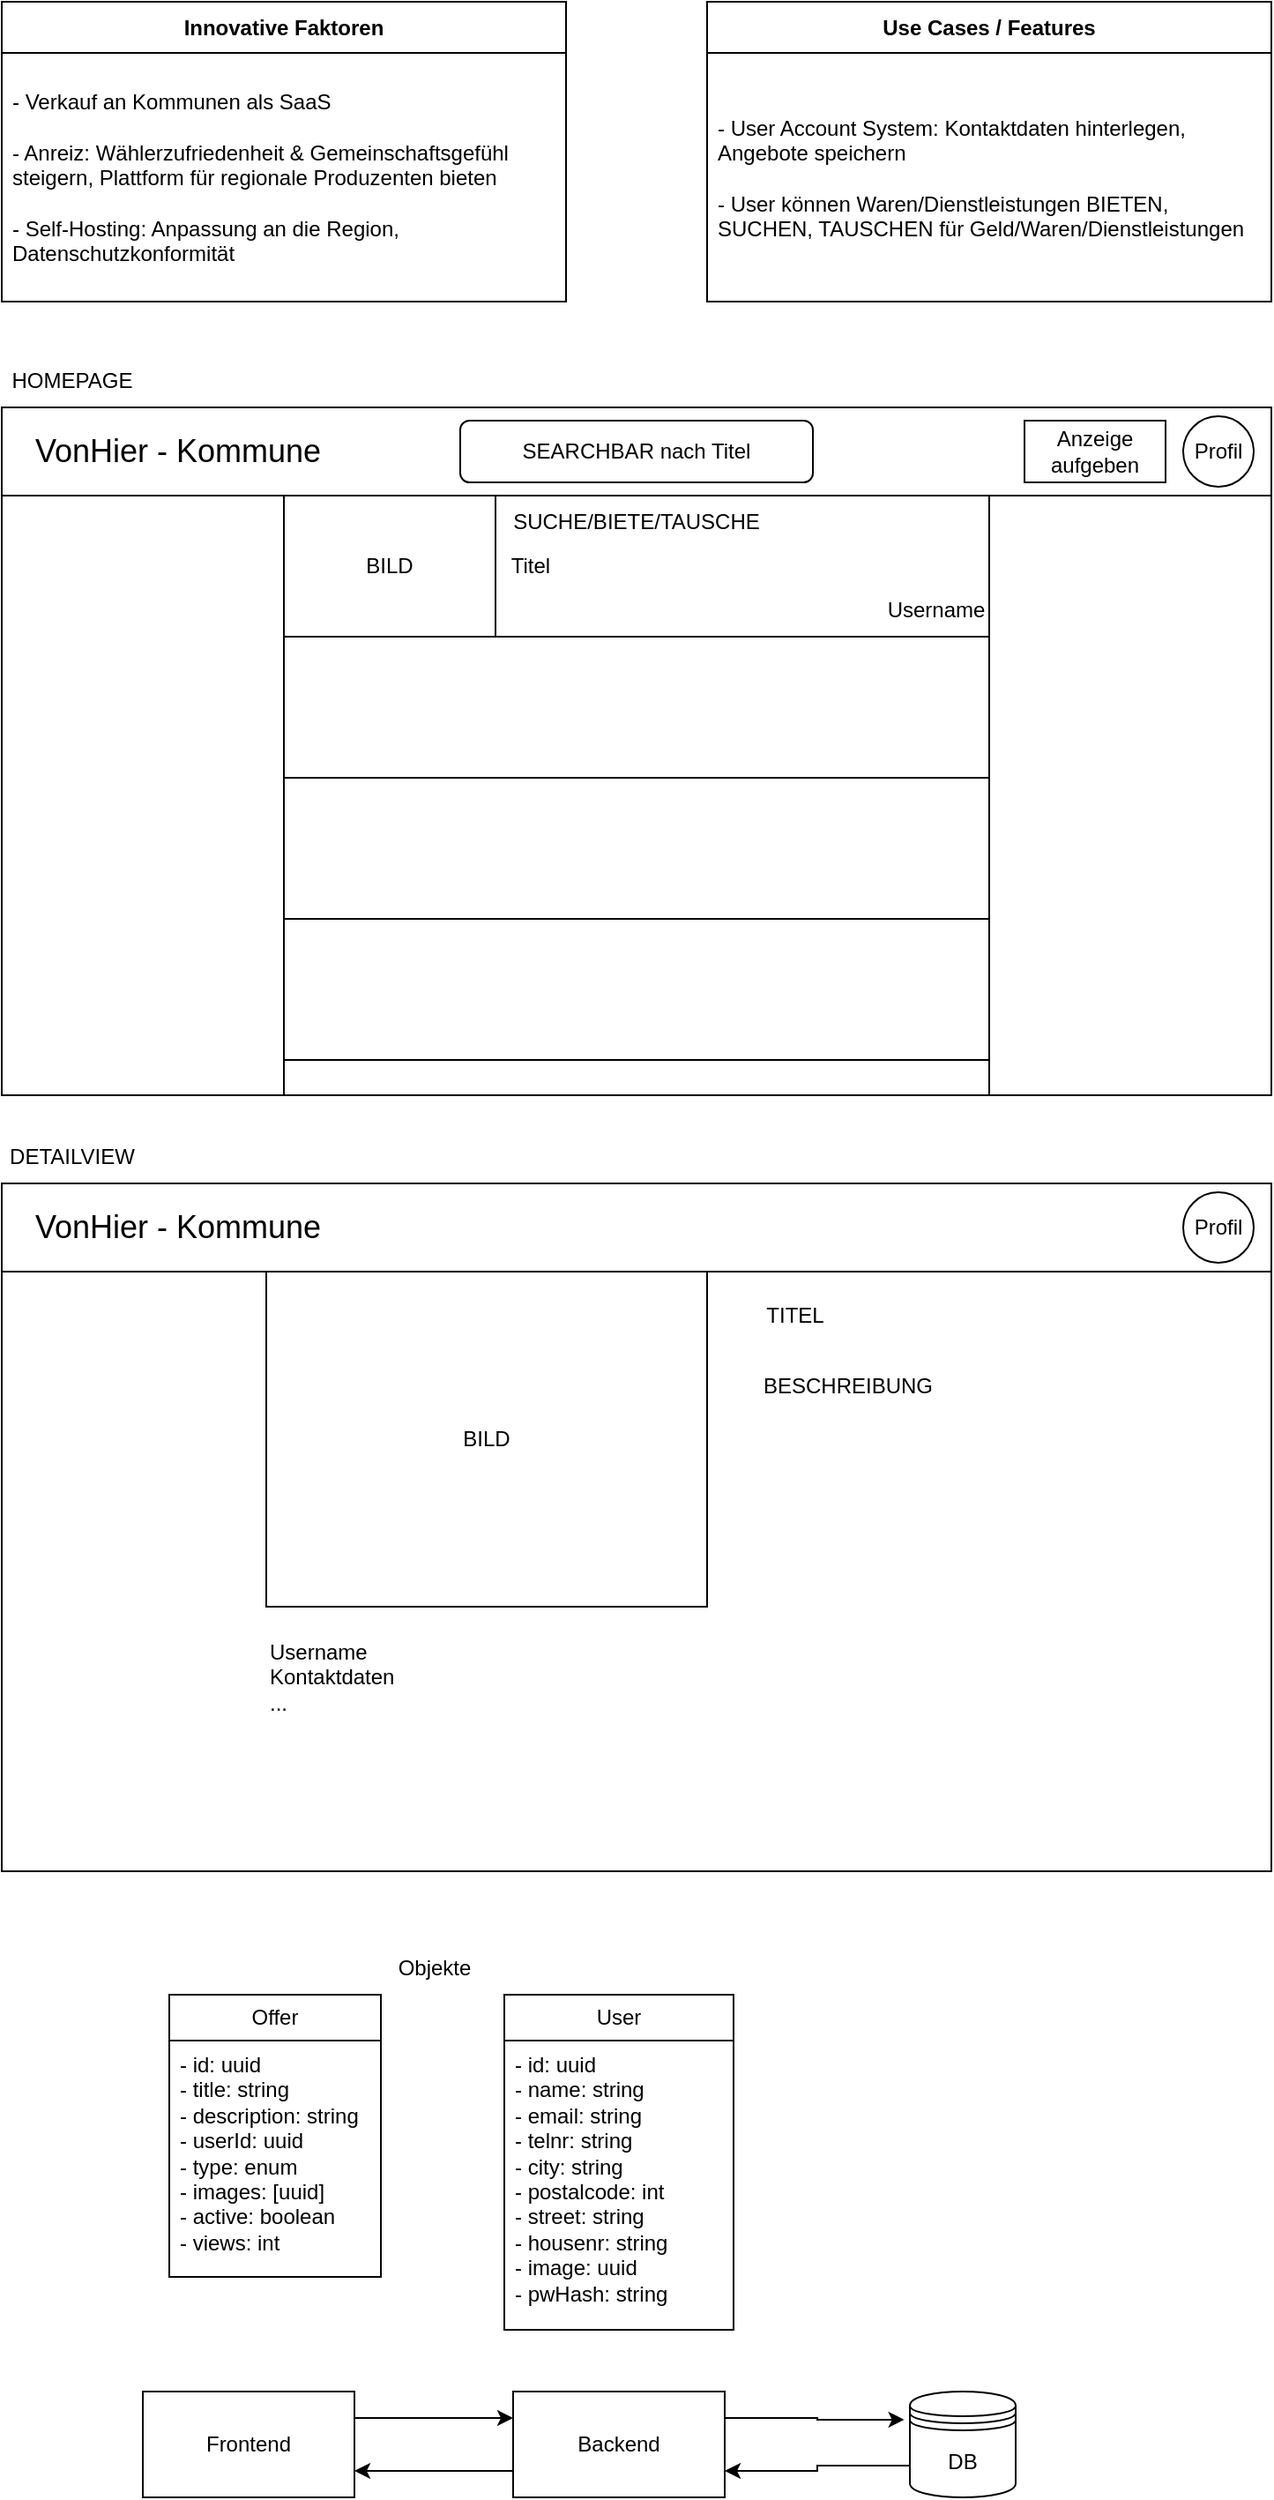 <mxfile version="24.5.5" type="device">
  <diagram name="Seite-1" id="wrgtuain-yFUvVlAA94A">
    <mxGraphModel dx="1502" dy="522" grid="1" gridSize="10" guides="1" tooltips="1" connect="1" arrows="1" fold="1" page="1" pageScale="1" pageWidth="827" pageHeight="1169" math="0" shadow="0">
      <root>
        <mxCell id="0" />
        <mxCell id="1" parent="0" />
        <mxCell id="Eos6X2ovC3lkWwXZqZiY-4" value="Innovative Faktoren" style="swimlane;fontStyle=1;align=center;verticalAlign=middle;childLayout=stackLayout;horizontal=1;startSize=29;horizontalStack=0;resizeParent=1;resizeParentMax=0;resizeLast=0;collapsible=0;marginBottom=0;html=1;whiteSpace=wrap;" parent="1" vertex="1">
          <mxGeometry x="40" y="40" width="320" height="170" as="geometry" />
        </mxCell>
        <mxCell id="Eos6X2ovC3lkWwXZqZiY-5" value="- Verkauf an Kommunen als SaaS&lt;br&gt;&lt;br&gt;- Anreiz: Wählerzufriedenheit &amp;amp; Gemeinschaftsgefühl steigern, Plattform für regionale Produzenten bieten&lt;br&gt;&lt;br&gt;- Self-Hosting: Anpassung an die Region, Datenschutzkonformität" style="text;html=1;strokeColor=none;fillColor=none;align=left;verticalAlign=middle;spacingLeft=4;spacingRight=4;overflow=hidden;rotatable=0;points=[[0,0.5],[1,0.5]];portConstraint=eastwest;whiteSpace=wrap;" parent="Eos6X2ovC3lkWwXZqZiY-4" vertex="1">
          <mxGeometry y="29" width="320" height="141" as="geometry" />
        </mxCell>
        <mxCell id="Eos6X2ovC3lkWwXZqZiY-7" value="Use Cases / Features" style="swimlane;fontStyle=1;align=center;verticalAlign=middle;childLayout=stackLayout;horizontal=1;startSize=29;horizontalStack=0;resizeParent=1;resizeParentMax=0;resizeLast=0;collapsible=0;marginBottom=0;html=1;whiteSpace=wrap;" parent="1" vertex="1">
          <mxGeometry x="440" y="40" width="320" height="170" as="geometry" />
        </mxCell>
        <mxCell id="Eos6X2ovC3lkWwXZqZiY-8" value="- User Account System: Kontaktdaten hinterlegen, Angebote speichern&lt;br&gt;&lt;br&gt;- User können Waren/Dienstleistungen BIETEN, SUCHEN, TAUSCHEN für Geld/Waren/Dienstleistungen" style="text;html=1;strokeColor=none;fillColor=none;align=left;verticalAlign=middle;spacingLeft=4;spacingRight=4;overflow=hidden;rotatable=0;points=[[0,0.5],[1,0.5]];portConstraint=eastwest;whiteSpace=wrap;" parent="Eos6X2ovC3lkWwXZqZiY-7" vertex="1">
          <mxGeometry y="29" width="320" height="141" as="geometry" />
        </mxCell>
        <mxCell id="Eos6X2ovC3lkWwXZqZiY-9" value="" style="rounded=0;whiteSpace=wrap;html=1;" parent="1" vertex="1">
          <mxGeometry x="40" y="270" width="720" height="390" as="geometry" />
        </mxCell>
        <mxCell id="Eos6X2ovC3lkWwXZqZiY-11" value="" style="rounded=0;whiteSpace=wrap;html=1;" parent="1" vertex="1">
          <mxGeometry x="40" y="270" width="720" height="50" as="geometry" />
        </mxCell>
        <mxCell id="Eos6X2ovC3lkWwXZqZiY-10" value="Profil" style="ellipse;whiteSpace=wrap;html=1;aspect=fixed;" parent="1" vertex="1">
          <mxGeometry x="710" y="275" width="40" height="40" as="geometry" />
        </mxCell>
        <mxCell id="Eos6X2ovC3lkWwXZqZiY-13" value="" style="rounded=0;whiteSpace=wrap;html=1;" parent="1" vertex="1">
          <mxGeometry x="200" y="320" width="400" height="80" as="geometry" />
        </mxCell>
        <mxCell id="Eos6X2ovC3lkWwXZqZiY-14" value="" style="rounded=0;whiteSpace=wrap;html=1;" parent="1" vertex="1">
          <mxGeometry x="200" y="400" width="400" height="80" as="geometry" />
        </mxCell>
        <mxCell id="Eos6X2ovC3lkWwXZqZiY-15" value="" style="rounded=0;whiteSpace=wrap;html=1;" parent="1" vertex="1">
          <mxGeometry x="200" y="560" width="400" height="80" as="geometry" />
        </mxCell>
        <mxCell id="Eos6X2ovC3lkWwXZqZiY-16" value="" style="rounded=0;whiteSpace=wrap;html=1;" parent="1" vertex="1">
          <mxGeometry x="200" y="480" width="400" height="80" as="geometry" />
        </mxCell>
        <mxCell id="Eos6X2ovC3lkWwXZqZiY-17" value="" style="rounded=0;whiteSpace=wrap;html=1;" parent="1" vertex="1">
          <mxGeometry x="200" y="640" width="400" height="20" as="geometry" />
        </mxCell>
        <mxCell id="Eos6X2ovC3lkWwXZqZiY-18" value="SUCHE/BIETE/TAUSCHE" style="text;html=1;align=center;verticalAlign=middle;whiteSpace=wrap;rounded=0;" parent="1" vertex="1">
          <mxGeometry x="370" y="320" width="60" height="30" as="geometry" />
        </mxCell>
        <mxCell id="Eos6X2ovC3lkWwXZqZiY-19" value="BILD" style="rounded=0;whiteSpace=wrap;html=1;" parent="1" vertex="1">
          <mxGeometry x="200" y="320" width="120" height="80" as="geometry" />
        </mxCell>
        <mxCell id="Eos6X2ovC3lkWwXZqZiY-20" value="Titel" style="text;html=1;align=center;verticalAlign=middle;whiteSpace=wrap;rounded=0;" parent="1" vertex="1">
          <mxGeometry x="310" y="345" width="60" height="30" as="geometry" />
        </mxCell>
        <mxCell id="Eos6X2ovC3lkWwXZqZiY-21" value="Username" style="text;html=1;align=center;verticalAlign=middle;whiteSpace=wrap;rounded=0;" parent="1" vertex="1">
          <mxGeometry x="540" y="370" width="60" height="30" as="geometry" />
        </mxCell>
        <mxCell id="Eos6X2ovC3lkWwXZqZiY-22" value="SEARCHBAR nach Titel" style="rounded=1;whiteSpace=wrap;html=1;" parent="1" vertex="1">
          <mxGeometry x="300" y="277.5" width="200" height="35" as="geometry" />
        </mxCell>
        <mxCell id="Eos6X2ovC3lkWwXZqZiY-23" value="&lt;font style=&quot;font-size: 18px;&quot;&gt;VonHier - Kommune&lt;/font&gt;" style="text;html=1;align=center;verticalAlign=middle;whiteSpace=wrap;rounded=0;" parent="1" vertex="1">
          <mxGeometry x="50" y="280" width="180" height="30" as="geometry" />
        </mxCell>
        <mxCell id="Eos6X2ovC3lkWwXZqZiY-25" value="" style="rounded=0;whiteSpace=wrap;html=1;" parent="1" vertex="1">
          <mxGeometry x="40" y="710" width="720" height="390" as="geometry" />
        </mxCell>
        <mxCell id="Eos6X2ovC3lkWwXZqZiY-26" value="HOMEPAGE" style="text;html=1;align=center;verticalAlign=middle;whiteSpace=wrap;rounded=0;" parent="1" vertex="1">
          <mxGeometry x="40" y="240" width="80" height="30" as="geometry" />
        </mxCell>
        <mxCell id="Eos6X2ovC3lkWwXZqZiY-27" value="DETAILVIEW" style="text;html=1;align=center;verticalAlign=middle;whiteSpace=wrap;rounded=0;" parent="1" vertex="1">
          <mxGeometry x="50" y="680" width="60" height="30" as="geometry" />
        </mxCell>
        <mxCell id="Eos6X2ovC3lkWwXZqZiY-28" value="" style="rounded=0;whiteSpace=wrap;html=1;" parent="1" vertex="1">
          <mxGeometry x="40" y="710" width="720" height="50" as="geometry" />
        </mxCell>
        <mxCell id="Eos6X2ovC3lkWwXZqZiY-29" value="&lt;font style=&quot;font-size: 18px;&quot;&gt;VonHier - Kommune&lt;/font&gt;" style="text;html=1;align=center;verticalAlign=middle;whiteSpace=wrap;rounded=0;" parent="1" vertex="1">
          <mxGeometry x="50" y="720" width="180" height="30" as="geometry" />
        </mxCell>
        <mxCell id="Eos6X2ovC3lkWwXZqZiY-31" value="Profil" style="ellipse;whiteSpace=wrap;html=1;aspect=fixed;" parent="1" vertex="1">
          <mxGeometry x="710" y="715" width="40" height="40" as="geometry" />
        </mxCell>
        <mxCell id="Eos6X2ovC3lkWwXZqZiY-32" value="BILD" style="rounded=0;whiteSpace=wrap;html=1;" parent="1" vertex="1">
          <mxGeometry x="190" y="760" width="250" height="190" as="geometry" />
        </mxCell>
        <mxCell id="Eos6X2ovC3lkWwXZqZiY-33" value="TITEL" style="text;html=1;align=center;verticalAlign=middle;whiteSpace=wrap;rounded=0;" parent="1" vertex="1">
          <mxGeometry x="460" y="770" width="60" height="30" as="geometry" />
        </mxCell>
        <mxCell id="Eos6X2ovC3lkWwXZqZiY-34" value="BESCHREIBUNG" style="text;html=1;align=center;verticalAlign=middle;whiteSpace=wrap;rounded=0;" parent="1" vertex="1">
          <mxGeometry x="490" y="810" width="60" height="30" as="geometry" />
        </mxCell>
        <mxCell id="Eos6X2ovC3lkWwXZqZiY-35" value="Username&lt;br&gt;Kontaktdaten&lt;br&gt;..." style="text;html=1;align=left;verticalAlign=middle;whiteSpace=wrap;rounded=0;" parent="1" vertex="1">
          <mxGeometry x="190" y="960" width="60" height="60" as="geometry" />
        </mxCell>
        <mxCell id="Eos6X2ovC3lkWwXZqZiY-38" value="Anzeige aufgeben" style="rounded=0;whiteSpace=wrap;html=1;" parent="1" vertex="1">
          <mxGeometry x="620" y="277.5" width="80" height="35" as="geometry" />
        </mxCell>
        <mxCell id="yZWPwxqUw5AAG1J3SNDR-1" value="Offer" style="swimlane;fontStyle=0;childLayout=stackLayout;horizontal=1;startSize=26;fillColor=none;horizontalStack=0;resizeParent=1;resizeParentMax=0;resizeLast=0;collapsible=1;marginBottom=0;whiteSpace=wrap;html=1;" parent="1" vertex="1">
          <mxGeometry x="135" y="1170" width="120" height="160" as="geometry" />
        </mxCell>
        <mxCell id="yZWPwxqUw5AAG1J3SNDR-2" value="- id: uuid&lt;div&gt;- title: string&lt;/div&gt;&lt;div&gt;- description: string&lt;/div&gt;&lt;div&gt;- userId: uuid&lt;/div&gt;&lt;div&gt;- type: enum&lt;/div&gt;&lt;div&gt;- images: [uuid]&lt;/div&gt;&lt;div&gt;- active: boolean&lt;/div&gt;&lt;div&gt;- views: int&lt;/div&gt;" style="text;strokeColor=none;fillColor=none;align=left;verticalAlign=top;spacingLeft=4;spacingRight=4;overflow=hidden;rotatable=0;points=[[0,0.5],[1,0.5]];portConstraint=eastwest;whiteSpace=wrap;html=1;" parent="yZWPwxqUw5AAG1J3SNDR-1" vertex="1">
          <mxGeometry y="26" width="120" height="134" as="geometry" />
        </mxCell>
        <mxCell id="yZWPwxqUw5AAG1J3SNDR-5" value="User" style="swimlane;fontStyle=0;childLayout=stackLayout;horizontal=1;startSize=26;fillColor=none;horizontalStack=0;resizeParent=1;resizeParentMax=0;resizeLast=0;collapsible=1;marginBottom=0;whiteSpace=wrap;html=1;" parent="1" vertex="1">
          <mxGeometry x="325" y="1170" width="130" height="190" as="geometry" />
        </mxCell>
        <mxCell id="yZWPwxqUw5AAG1J3SNDR-6" value="- id: uuid&lt;div&gt;- name: string&lt;/div&gt;&lt;div&gt;- email: string&lt;/div&gt;&lt;div&gt;- telnr: string&lt;/div&gt;&lt;div&gt;- city: string&lt;/div&gt;&lt;div&gt;- postalcode: int&lt;/div&gt;&lt;div&gt;- street: string&lt;/div&gt;&lt;div&gt;- housenr: string&lt;/div&gt;&lt;div&gt;- image: uuid&lt;/div&gt;&lt;div&gt;- pwHash: string&lt;/div&gt;" style="text;strokeColor=none;fillColor=none;align=left;verticalAlign=top;spacingLeft=4;spacingRight=4;overflow=hidden;rotatable=0;points=[[0,0.5],[1,0.5]];portConstraint=eastwest;whiteSpace=wrap;html=1;" parent="yZWPwxqUw5AAG1J3SNDR-5" vertex="1">
          <mxGeometry y="26" width="130" height="164" as="geometry" />
        </mxCell>
        <mxCell id="7I29j2OHW5D6vdzMMqA9-3" value="Objekte" style="text;html=1;align=center;verticalAlign=middle;resizable=0;points=[];autosize=1;strokeColor=none;fillColor=none;" parent="1" vertex="1">
          <mxGeometry x="255" y="1140" width="60" height="30" as="geometry" />
        </mxCell>
        <mxCell id="ocn6H5WqiOFEjXxOB4yq-2" style="edgeStyle=orthogonalEdgeStyle;rounded=0;orthogonalLoop=1;jettySize=auto;html=1;exitX=0;exitY=0.7;exitDx=0;exitDy=0;entryX=1;entryY=0.75;entryDx=0;entryDy=0;" edge="1" parent="1" source="7I29j2OHW5D6vdzMMqA9-7" target="7I29j2OHW5D6vdzMMqA9-8">
          <mxGeometry relative="1" as="geometry" />
        </mxCell>
        <mxCell id="7I29j2OHW5D6vdzMMqA9-7" value="DB" style="shape=datastore;whiteSpace=wrap;html=1;" parent="1" vertex="1">
          <mxGeometry x="555" y="1395" width="60" height="60" as="geometry" />
        </mxCell>
        <mxCell id="7I29j2OHW5D6vdzMMqA9-13" style="edgeStyle=orthogonalEdgeStyle;rounded=0;orthogonalLoop=1;jettySize=auto;html=1;exitX=0;exitY=0.75;exitDx=0;exitDy=0;entryX=1;entryY=0.75;entryDx=0;entryDy=0;" parent="1" source="7I29j2OHW5D6vdzMMqA9-8" target="7I29j2OHW5D6vdzMMqA9-9" edge="1">
          <mxGeometry relative="1" as="geometry" />
        </mxCell>
        <mxCell id="7I29j2OHW5D6vdzMMqA9-8" value="Backend" style="rounded=0;whiteSpace=wrap;html=1;" parent="1" vertex="1">
          <mxGeometry x="330" y="1395" width="120" height="60" as="geometry" />
        </mxCell>
        <mxCell id="7I29j2OHW5D6vdzMMqA9-12" style="edgeStyle=orthogonalEdgeStyle;rounded=0;orthogonalLoop=1;jettySize=auto;html=1;exitX=1;exitY=0.25;exitDx=0;exitDy=0;entryX=0;entryY=0.25;entryDx=0;entryDy=0;" parent="1" source="7I29j2OHW5D6vdzMMqA9-9" target="7I29j2OHW5D6vdzMMqA9-8" edge="1">
          <mxGeometry relative="1" as="geometry" />
        </mxCell>
        <mxCell id="7I29j2OHW5D6vdzMMqA9-9" value="Frontend" style="rounded=0;whiteSpace=wrap;html=1;" parent="1" vertex="1">
          <mxGeometry x="120" y="1395" width="120" height="60" as="geometry" />
        </mxCell>
        <mxCell id="ocn6H5WqiOFEjXxOB4yq-1" style="edgeStyle=orthogonalEdgeStyle;rounded=0;orthogonalLoop=1;jettySize=auto;html=1;exitX=1;exitY=0.25;exitDx=0;exitDy=0;entryX=-0.053;entryY=0.266;entryDx=0;entryDy=0;entryPerimeter=0;" edge="1" parent="1" source="7I29j2OHW5D6vdzMMqA9-8" target="7I29j2OHW5D6vdzMMqA9-7">
          <mxGeometry relative="1" as="geometry" />
        </mxCell>
      </root>
    </mxGraphModel>
  </diagram>
</mxfile>
